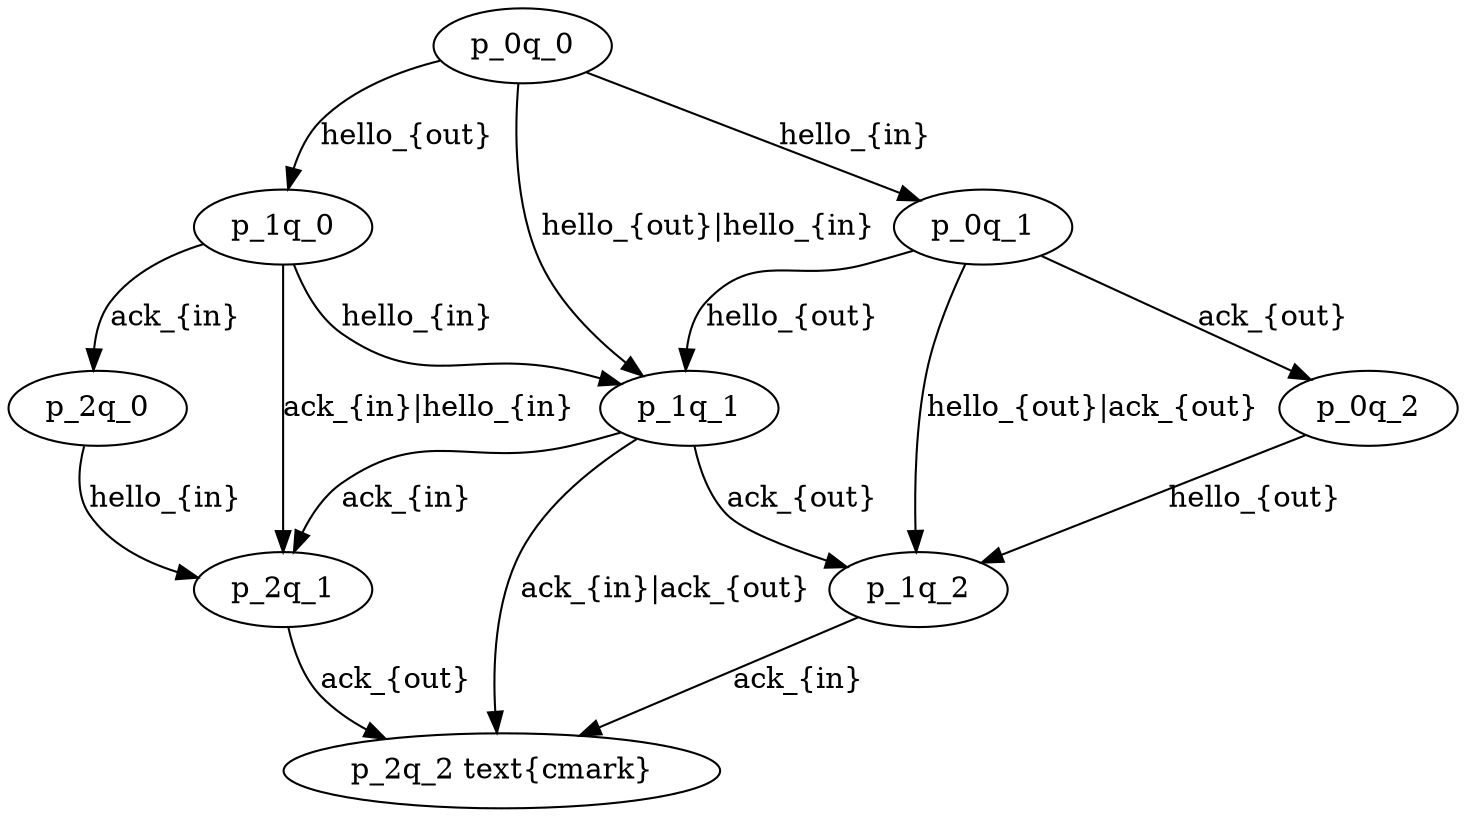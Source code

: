 digraph LTSProcess {
    {ratio=compress}
    p_0q_0 -> p_1q_0 [label="hello_{out}"];
    p_0q_0 -> p_1q_1 [label="hello_{out}|hello_{in}"];
    p_0q_0 -> p_0q_1 [label="hello_{in}"];
    p_0q_1 -> p_1q_1 [label="hello_{out}"];
    p_0q_1 -> p_1q_2 [label="hello_{out}|ack_{out}"];
    p_0q_1 -> p_0q_2 [label="ack_{out}"];
    p_0q_2 -> p_1q_2 [label="hello_{out}"];
    p_1q_0 -> p_2q_0 [label="ack_{in}"];
    p_1q_0 -> p_2q_1 [label="ack_{in}|hello_{in}"];
    p_1q_0 -> p_1q_1 [label="hello_{in}"];
    p_1q_1 -> p_2q_1 [label="ack_{in}"];
    p_1q_1 -> p_2q_2 [label="ack_{in}|ack_{out}"];
    p_1q_1 -> p_1q_2 [label="ack_{out}"];
    p_1q_2 -> p_2q_2 [label="ack_{in}"];
    p_2q_0 -> p_2q_1 [label="hello_{in}"];
    p_2q_1 -> p_2q_2 [label="ack_{out}"];
    p_2q_2 [label="p_2q_2 \text{\cmark}"]
    {rank = same; p_0q_1; p_1q_0}
    {rank = same; p_2q_0; p_1q_1; p_0q_2}
    {rank = same; p_2q_1; p_1q_2}
}